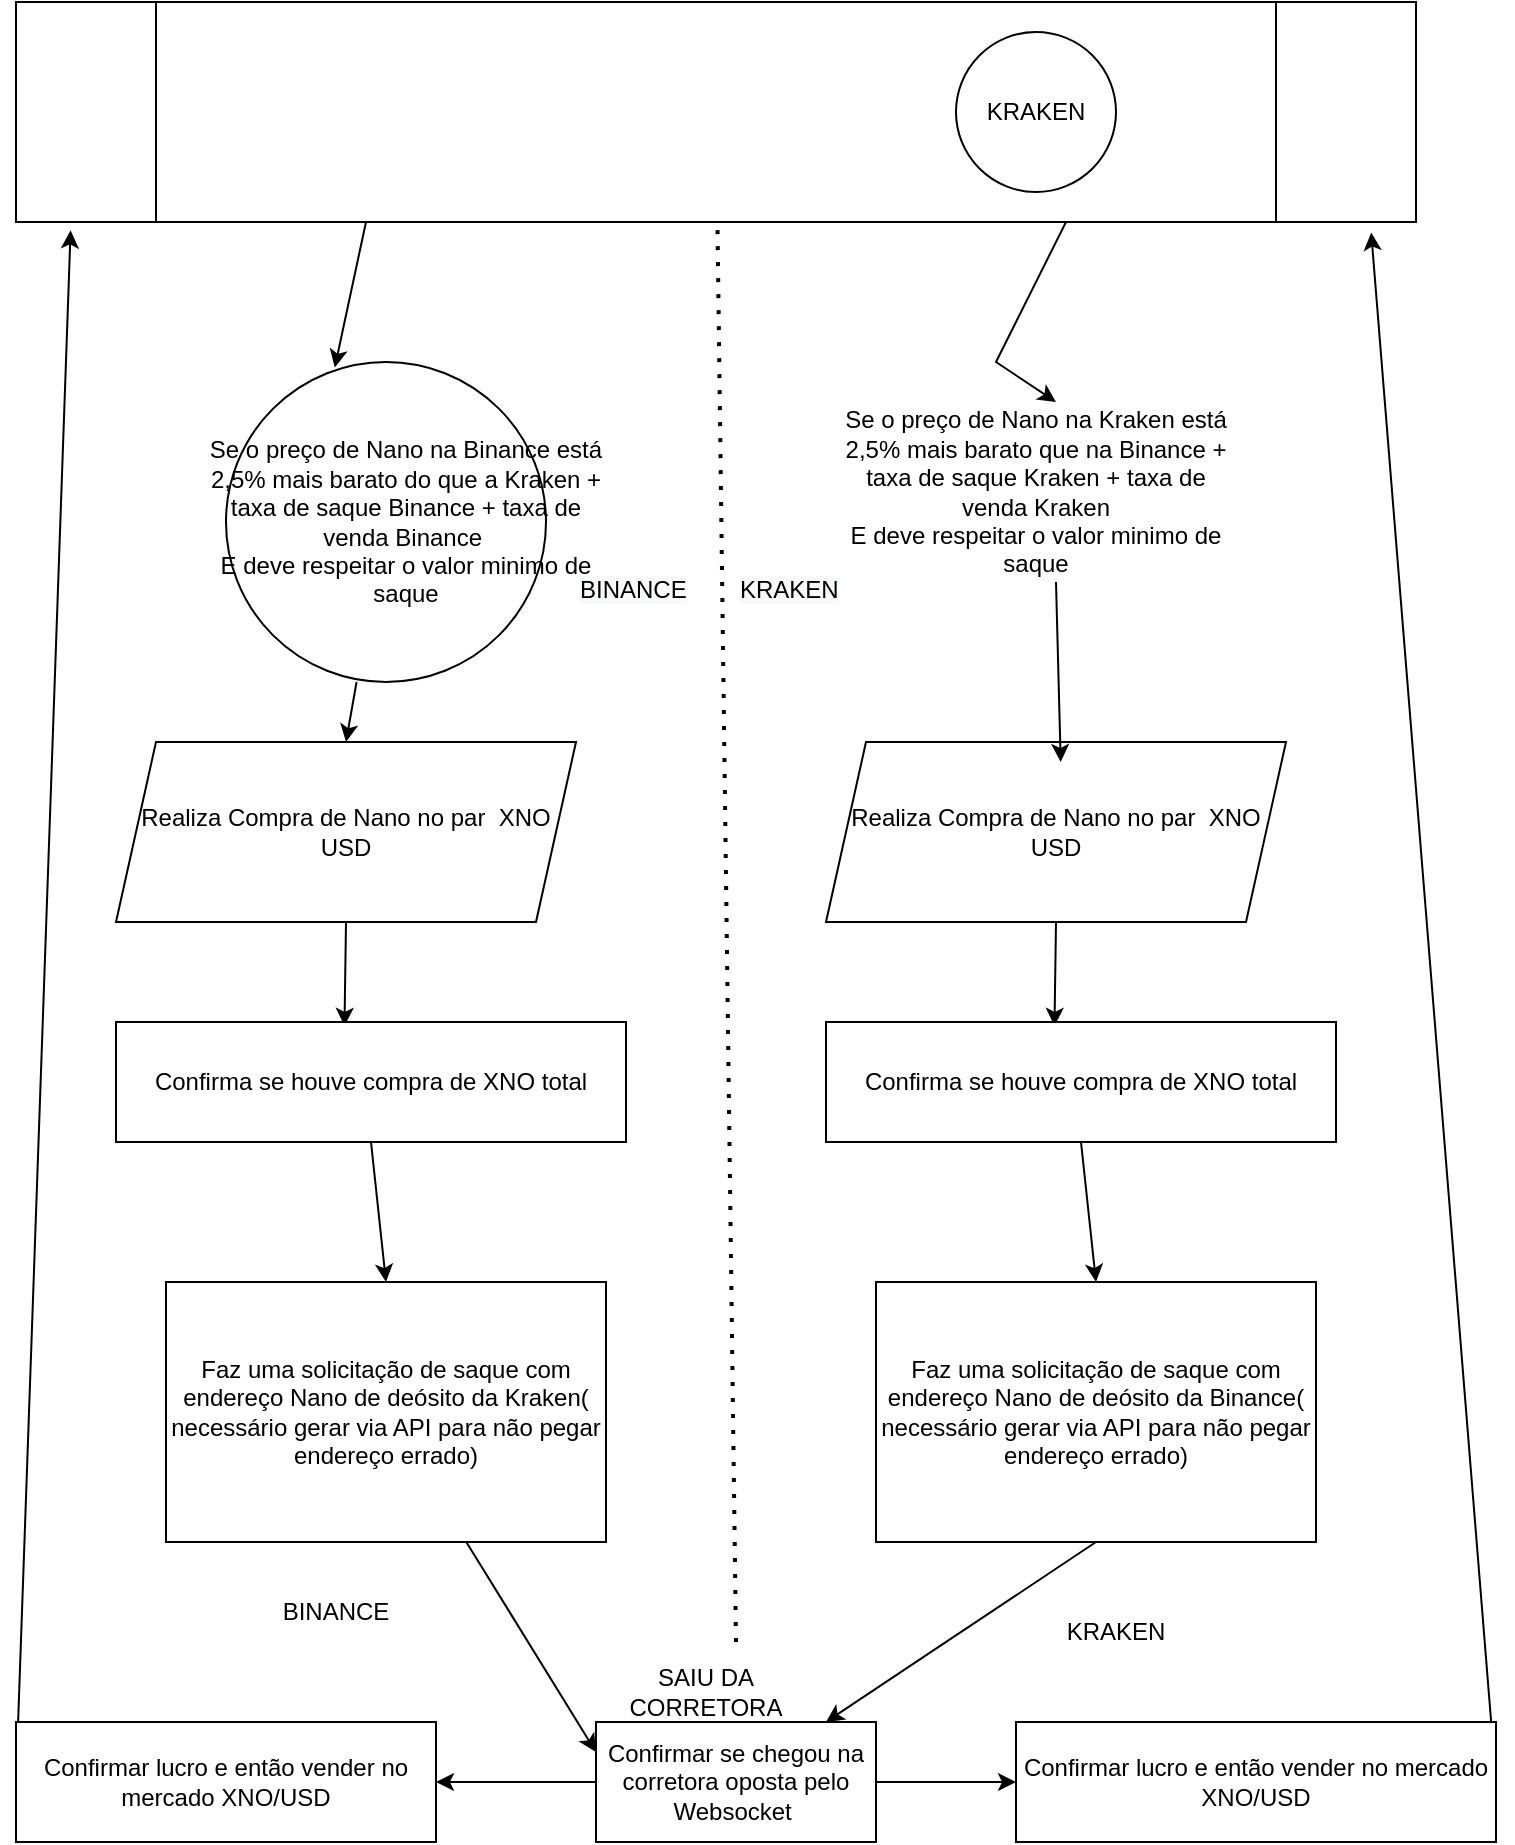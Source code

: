 <mxfile version="18.0.1" type="device" pages="2"><diagram name="Page-1" id="90a13364-a465-7bf4-72fc-28e22215d7a0"><mxGraphModel dx="2535.5" dy="539" grid="1" gridSize="10" guides="1" tooltips="1" connect="1" arrows="1" fold="1" page="1" pageScale="1.5" pageWidth="1169" pageHeight="826" background="none" math="0" shadow="0"><root><mxCell id="0" style=";html=1;"/><mxCell id="1" style=";html=1;" parent="0"/><mxCell id="PG17m8fUVA74Rcz55I5S-16" style="edgeStyle=none;rounded=0;orthogonalLoop=1;jettySize=auto;html=1;exitX=0.75;exitY=1;exitDx=0;exitDy=0;" parent="1" source="PG17m8fUVA74Rcz55I5S-14" edge="1"><mxGeometry relative="1" as="geometry"><mxPoint x="520" y="240" as="targetPoint"/><Array as="points"><mxPoint x="490" y="220"/></Array></mxGeometry></mxCell><mxCell id="PG17m8fUVA74Rcz55I5S-17" style="edgeStyle=none;rounded=0;orthogonalLoop=1;jettySize=auto;html=1;exitX=0.25;exitY=1;exitDx=0;exitDy=0;entryX=0.34;entryY=0.017;entryDx=0;entryDy=0;entryPerimeter=0;" parent="1" source="PG17m8fUVA74Rcz55I5S-14" target="PG17m8fUVA74Rcz55I5S-18" edge="1"><mxGeometry relative="1" as="geometry"><mxPoint x="210" y="240" as="targetPoint"/></mxGeometry></mxCell><mxCell id="PG17m8fUVA74Rcz55I5S-14" value="" style="shape=process;whiteSpace=wrap;html=1;backgroundOutline=1;" parent="1" vertex="1"><mxGeometry y="40" width="700" height="110" as="geometry"/></mxCell><mxCell id="PG17m8fUVA74Rcz55I5S-18" value="" style="ellipse;whiteSpace=wrap;html=1;aspect=fixed;" parent="1" vertex="1"><mxGeometry x="105" y="220" width="160" height="160" as="geometry"/></mxCell><mxCell id="PG17m8fUVA74Rcz55I5S-19" value="KRAKEN" style="ellipse;whiteSpace=wrap;html=1;aspect=fixed;" parent="1" vertex="1"><mxGeometry x="470" y="55" width="80" height="80" as="geometry"/></mxCell><mxCell id="PG17m8fUVA74Rcz55I5S-20" value="Se o preço de Nano na Kraken está 2,5% mais barato que na Binance + taxa de saque Kraken + taxa de venda Kraken&lt;br&gt;E deve respeitar o valor minimo de saque" style="text;html=1;strokeColor=none;fillColor=none;align=center;verticalAlign=middle;whiteSpace=wrap;rounded=0;" parent="1" vertex="1"><mxGeometry x="410" y="260" width="200" height="50" as="geometry"/></mxCell><mxCell id="PG17m8fUVA74Rcz55I5S-21" value="Se o preço de Nano na Binance está 2,5% mais barato do que a Kraken + taxa de saque Binance + taxa de venda Binance&amp;nbsp;&lt;br&gt;E deve respeitar o valor minimo de saque" style="text;html=1;strokeColor=none;fillColor=none;align=center;verticalAlign=middle;whiteSpace=wrap;rounded=0;" parent="1" vertex="1"><mxGeometry x="95" y="270" width="200" height="60" as="geometry"/></mxCell><mxCell id="PG17m8fUVA74Rcz55I5S-27" style="edgeStyle=none;rounded=0;orthogonalLoop=1;jettySize=auto;html=1;exitX=0.5;exitY=1;exitDx=0;exitDy=0;entryX=0.448;entryY=0.033;entryDx=0;entryDy=0;entryPerimeter=0;" parent="1" source="PG17m8fUVA74Rcz55I5S-22" target="PG17m8fUVA74Rcz55I5S-26" edge="1"><mxGeometry relative="1" as="geometry"/></mxCell><mxCell id="PG17m8fUVA74Rcz55I5S-22" value="Realiza Compra de Nano no par&amp;nbsp; XNO USD" style="shape=parallelogram;perimeter=parallelogramPerimeter;whiteSpace=wrap;html=1;fixedSize=1;" parent="1" vertex="1"><mxGeometry x="405" y="410" width="230" height="90" as="geometry"/></mxCell><mxCell id="PG17m8fUVA74Rcz55I5S-23" value="Realiza Compra de Nano no par&amp;nbsp; XNO USD" style="shape=parallelogram;perimeter=parallelogramPerimeter;whiteSpace=wrap;html=1;fixedSize=1;" parent="1" vertex="1"><mxGeometry x="50" y="410" width="230" height="90" as="geometry"/></mxCell><mxCell id="PG17m8fUVA74Rcz55I5S-24" value="" style="endArrow=classic;html=1;rounded=0;exitX=0.408;exitY=1;exitDx=0;exitDy=0;exitPerimeter=0;entryX=0.5;entryY=0;entryDx=0;entryDy=0;" parent="1" source="PG17m8fUVA74Rcz55I5S-18" target="PG17m8fUVA74Rcz55I5S-23" edge="1"><mxGeometry width="50" height="50" relative="1" as="geometry"><mxPoint x="350" y="370" as="sourcePoint"/><mxPoint x="400" y="320" as="targetPoint"/></mxGeometry></mxCell><mxCell id="PG17m8fUVA74Rcz55I5S-25" value="" style="endArrow=classic;html=1;rounded=0;exitX=0.408;exitY=1;exitDx=0;exitDy=0;exitPerimeter=0;entryX=0.5;entryY=0;entryDx=0;entryDy=0;" parent="1" edge="1"><mxGeometry width="50" height="50" relative="1" as="geometry"><mxPoint x="520" y="330" as="sourcePoint"/><mxPoint x="522.36" y="420" as="targetPoint"/></mxGeometry></mxCell><mxCell id="PG17m8fUVA74Rcz55I5S-29" style="edgeStyle=none;rounded=0;orthogonalLoop=1;jettySize=auto;html=1;exitX=0.5;exitY=1;exitDx=0;exitDy=0;entryX=0.5;entryY=0;entryDx=0;entryDy=0;" parent="1" source="PG17m8fUVA74Rcz55I5S-26" target="PG17m8fUVA74Rcz55I5S-28" edge="1"><mxGeometry relative="1" as="geometry"/></mxCell><mxCell id="PG17m8fUVA74Rcz55I5S-26" value="Confirma se houve compra de XNO total" style="rounded=0;whiteSpace=wrap;html=1;" parent="1" vertex="1"><mxGeometry x="405" y="550" width="255" height="60" as="geometry"/></mxCell><mxCell id="PG17m8fUVA74Rcz55I5S-32" style="edgeStyle=none;rounded=0;orthogonalLoop=1;jettySize=auto;html=1;exitX=0.5;exitY=1;exitDx=0;exitDy=0;" parent="1" source="PG17m8fUVA74Rcz55I5S-28" target="PG17m8fUVA74Rcz55I5S-31" edge="1"><mxGeometry relative="1" as="geometry"/></mxCell><mxCell id="PG17m8fUVA74Rcz55I5S-28" value="Faz uma solicitação de saque com endereço Nano de deósito da Binance( necessário gerar via API para não pegar endereço errado)" style="rounded=0;whiteSpace=wrap;html=1;" parent="1" vertex="1"><mxGeometry x="430" y="680" width="220" height="130" as="geometry"/></mxCell><mxCell id="PG17m8fUVA74Rcz55I5S-30" value="SAIU DA CORRETORA" style="text;html=1;strokeColor=none;fillColor=none;align=center;verticalAlign=middle;whiteSpace=wrap;rounded=0;" parent="1" vertex="1"><mxGeometry x="285" y="870" width="120" height="30" as="geometry"/></mxCell><mxCell id="PG17m8fUVA74Rcz55I5S-34" style="edgeStyle=none;rounded=0;orthogonalLoop=1;jettySize=auto;html=1;entryX=1;entryY=0.5;entryDx=0;entryDy=0;" parent="1" source="PG17m8fUVA74Rcz55I5S-31" target="PG17m8fUVA74Rcz55I5S-33" edge="1"><mxGeometry relative="1" as="geometry"/></mxCell><mxCell id="PG17m8fUVA74Rcz55I5S-44" style="edgeStyle=none;rounded=0;orthogonalLoop=1;jettySize=auto;html=1;exitX=1;exitY=0.5;exitDx=0;exitDy=0;" parent="1" source="PG17m8fUVA74Rcz55I5S-31" target="PG17m8fUVA74Rcz55I5S-43" edge="1"><mxGeometry relative="1" as="geometry"/></mxCell><mxCell id="PG17m8fUVA74Rcz55I5S-31" value="Confirmar se chegou na corretora oposta pelo Websocket&amp;nbsp;" style="rounded=0;whiteSpace=wrap;html=1;" parent="1" vertex="1"><mxGeometry x="290" y="900" width="140" height="60" as="geometry"/></mxCell><mxCell id="PG17m8fUVA74Rcz55I5S-52" style="edgeStyle=none;rounded=0;orthogonalLoop=1;jettySize=auto;html=1;exitX=0;exitY=0.5;exitDx=0;exitDy=0;entryX=0.039;entryY=1.038;entryDx=0;entryDy=0;entryPerimeter=0;" parent="1" source="PG17m8fUVA74Rcz55I5S-33" target="PG17m8fUVA74Rcz55I5S-14" edge="1"><mxGeometry relative="1" as="geometry"><mxPoint x="20" y="180" as="targetPoint"/></mxGeometry></mxCell><mxCell id="PG17m8fUVA74Rcz55I5S-33" value="Confirmar lucro e então vender no mercado XNO/USD" style="rounded=0;whiteSpace=wrap;html=1;" parent="1" vertex="1"><mxGeometry y="900" width="210" height="60" as="geometry"/></mxCell><mxCell id="PG17m8fUVA74Rcz55I5S-35" style="edgeStyle=none;rounded=0;orthogonalLoop=1;jettySize=auto;html=1;exitX=0.5;exitY=1;exitDx=0;exitDy=0;entryX=0.448;entryY=0.033;entryDx=0;entryDy=0;entryPerimeter=0;" parent="1" target="PG17m8fUVA74Rcz55I5S-37" edge="1"><mxGeometry relative="1" as="geometry"><mxPoint x="165" y="500" as="sourcePoint"/></mxGeometry></mxCell><mxCell id="PG17m8fUVA74Rcz55I5S-36" style="edgeStyle=none;rounded=0;orthogonalLoop=1;jettySize=auto;html=1;exitX=0.5;exitY=1;exitDx=0;exitDy=0;entryX=0.5;entryY=0;entryDx=0;entryDy=0;" parent="1" source="PG17m8fUVA74Rcz55I5S-37" target="PG17m8fUVA74Rcz55I5S-38" edge="1"><mxGeometry relative="1" as="geometry"/></mxCell><mxCell id="PG17m8fUVA74Rcz55I5S-37" value="Confirma se houve compra de XNO total" style="rounded=0;whiteSpace=wrap;html=1;" parent="1" vertex="1"><mxGeometry x="50" y="550" width="255" height="60" as="geometry"/></mxCell><mxCell id="PG17m8fUVA74Rcz55I5S-45" style="edgeStyle=none;rounded=0;orthogonalLoop=1;jettySize=auto;html=1;entryX=0;entryY=0.25;entryDx=0;entryDy=0;" parent="1" source="PG17m8fUVA74Rcz55I5S-38" target="PG17m8fUVA74Rcz55I5S-31" edge="1"><mxGeometry relative="1" as="geometry"/></mxCell><mxCell id="PG17m8fUVA74Rcz55I5S-38" value="Faz uma solicitação de saque com endereço Nano de deósito da Kraken( necessário gerar via API para não pegar endereço errado)" style="rounded=0;whiteSpace=wrap;html=1;" parent="1" vertex="1"><mxGeometry x="75" y="680" width="220" height="130" as="geometry"/></mxCell><mxCell id="PG17m8fUVA74Rcz55I5S-51" style="edgeStyle=none;rounded=0;orthogonalLoop=1;jettySize=auto;html=1;exitX=1;exitY=0.5;exitDx=0;exitDy=0;entryX=0.968;entryY=1.048;entryDx=0;entryDy=0;entryPerimeter=0;" parent="1" source="PG17m8fUVA74Rcz55I5S-43" target="PG17m8fUVA74Rcz55I5S-14" edge="1"><mxGeometry relative="1" as="geometry"><mxPoint x="660" y="160" as="targetPoint"/></mxGeometry></mxCell><mxCell id="PG17m8fUVA74Rcz55I5S-43" value="Confirmar lucro e então vender no mercado XNO/USD" style="rounded=0;whiteSpace=wrap;html=1;" parent="1" vertex="1"><mxGeometry x="500" y="900" width="240" height="60" as="geometry"/></mxCell><mxCell id="PG17m8fUVA74Rcz55I5S-46" value="BINANCE" style="text;html=1;strokeColor=none;fillColor=none;align=center;verticalAlign=middle;whiteSpace=wrap;rounded=0;" parent="1" vertex="1"><mxGeometry x="130" y="830" width="60" height="30" as="geometry"/></mxCell><mxCell id="PG17m8fUVA74Rcz55I5S-47" value="KRAKEN" style="text;html=1;strokeColor=none;fillColor=none;align=center;verticalAlign=middle;whiteSpace=wrap;rounded=0;" parent="1" vertex="1"><mxGeometry x="520" y="840" width="60" height="30" as="geometry"/></mxCell><mxCell id="PG17m8fUVA74Rcz55I5S-48" value="" style="endArrow=none;dashed=1;html=1;dashPattern=1 3;strokeWidth=2;rounded=0;" parent="1" edge="1" target="PG17m8fUVA74Rcz55I5S-14"><mxGeometry width="50" height="50" relative="1" as="geometry"><mxPoint x="360" y="860" as="sourcePoint"/><mxPoint x="360" y="160" as="targetPoint"/></mxGeometry></mxCell><mxCell id="PG17m8fUVA74Rcz55I5S-49" value="&lt;span style=&quot;color: rgb(0, 0, 0); font-family: Helvetica; font-size: 12px; font-style: normal; font-variant-ligatures: normal; font-variant-caps: normal; font-weight: 400; letter-spacing: normal; orphans: 2; text-align: center; text-indent: 0px; text-transform: none; widows: 2; word-spacing: 0px; -webkit-text-stroke-width: 0px; background-color: rgb(248, 249, 250); text-decoration-thickness: initial; text-decoration-style: initial; text-decoration-color: initial; float: none; display: inline !important;&quot;&gt;BINANCE&lt;/span&gt;" style="text;whiteSpace=wrap;html=1;" parent="1" vertex="1"><mxGeometry x="280" y="320" width="80" height="30" as="geometry"/></mxCell><mxCell id="PG17m8fUVA74Rcz55I5S-50" value="&lt;span style=&quot;color: rgb(0, 0, 0); font-family: Helvetica; font-size: 12px; font-style: normal; font-variant-ligatures: normal; font-variant-caps: normal; font-weight: 400; letter-spacing: normal; orphans: 2; text-align: center; text-indent: 0px; text-transform: none; widows: 2; word-spacing: 0px; -webkit-text-stroke-width: 0px; background-color: rgb(248, 249, 250); text-decoration-thickness: initial; text-decoration-style: initial; text-decoration-color: initial; float: none; display: inline !important;&quot;&gt;KRAKEN&lt;/span&gt;" style="text;whiteSpace=wrap;html=1;" parent="1" vertex="1"><mxGeometry x="360" y="320" width="70" height="30" as="geometry"/></mxCell></root></mxGraphModel></diagram><diagram id="1VpXEDzKXMf_W8ZK4RJp" name="Page-2"><mxGraphModel dx="1596" dy="806" grid="1" gridSize="10" guides="1" tooltips="1" connect="1" arrows="1" fold="1" page="1" pageScale="1" pageWidth="850" pageHeight="1100" math="0" shadow="0"><root><mxCell id="0"/><mxCell id="1" parent="0"/><mxCell id="9dGLjdecV-eszgPYlhmv-103" style="edgeStyle=none;rounded=0;orthogonalLoop=1;jettySize=auto;html=1;entryX=0.464;entryY=-0.024;entryDx=0;entryDy=0;entryPerimeter=0;" edge="1" parent="1" source="R8MO0tBEODDlzNJTWZQx-1" target="R8MO0tBEODDlzNJTWZQx-2"><mxGeometry relative="1" as="geometry"/></mxCell><mxCell id="R8MO0tBEODDlzNJTWZQx-1" value="Início" style="ellipse;whiteSpace=wrap;html=1;aspect=fixed;" vertex="1" parent="1"><mxGeometry x="270" y="80" width="150" height="150" as="geometry"/></mxCell><mxCell id="9dGLjdecV-eszgPYlhmv-4" style="edgeStyle=orthogonalEdgeStyle;rounded=0;orthogonalLoop=1;jettySize=auto;html=1;exitX=0.5;exitY=1;exitDx=0;exitDy=0;entryX=0.5;entryY=0;entryDx=0;entryDy=0;" edge="1" parent="1" source="R8MO0tBEODDlzNJTWZQx-2" target="9dGLjdecV-eszgPYlhmv-3"><mxGeometry relative="1" as="geometry"/></mxCell><mxCell id="9dGLjdecV-eszgPYlhmv-5" style="edgeStyle=orthogonalEdgeStyle;rounded=0;orthogonalLoop=1;jettySize=auto;html=1;exitX=0;exitY=1;exitDx=0;exitDy=0;entryX=0.639;entryY=0.022;entryDx=0;entryDy=0;entryPerimeter=0;" edge="1" parent="1" source="R8MO0tBEODDlzNJTWZQx-2" target="9dGLjdecV-eszgPYlhmv-2"><mxGeometry relative="1" as="geometry"/></mxCell><mxCell id="9dGLjdecV-eszgPYlhmv-12" style="edgeStyle=orthogonalEdgeStyle;rounded=0;orthogonalLoop=1;jettySize=auto;html=1;exitX=1;exitY=0.5;exitDx=0;exitDy=0;entryX=0.5;entryY=0;entryDx=0;entryDy=0;" edge="1" parent="1" source="R8MO0tBEODDlzNJTWZQx-2" target="9dGLjdecV-eszgPYlhmv-1"><mxGeometry relative="1" as="geometry"/></mxCell><mxCell id="R8MO0tBEODDlzNJTWZQx-2" value="Qual corretora com menor preço:&lt;br&gt;Condições:&lt;br&gt;-XNO/USD&lt;br&gt;-Taxa Compra&amp;nbsp;&lt;br&gt;-Taxa Saque" style="ellipse;whiteSpace=wrap;html=1;" vertex="1" parent="1"><mxGeometry x="250" y="260" width="230" height="170" as="geometry"/></mxCell><mxCell id="9dGLjdecV-eszgPYlhmv-15" style="rounded=0;orthogonalLoop=1;jettySize=auto;html=1;exitX=0.5;exitY=1;exitDx=0;exitDy=0;entryX=0.5;entryY=0;entryDx=0;entryDy=0;" edge="1" parent="1" source="9dGLjdecV-eszgPYlhmv-1" target="9dGLjdecV-eszgPYlhmv-100"><mxGeometry relative="1" as="geometry"><mxPoint x="720" y="580" as="targetPoint"/></mxGeometry></mxCell><mxCell id="9dGLjdecV-eszgPYlhmv-1" value="KRAKEN" style="shape=parallelogram;perimeter=parallelogramPerimeter;whiteSpace=wrap;html=1;fixedSize=1;" vertex="1" parent="1"><mxGeometry x="660" y="490" width="120" height="60" as="geometry"/></mxCell><mxCell id="9dGLjdecV-eszgPYlhmv-16" style="edgeStyle=none;rounded=0;orthogonalLoop=1;jettySize=auto;html=1;exitX=0.5;exitY=1;exitDx=0;exitDy=0;entryX=0.5;entryY=0;entryDx=0;entryDy=0;" edge="1" parent="1" source="9dGLjdecV-eszgPYlhmv-2" target="9dGLjdecV-eszgPYlhmv-23"><mxGeometry relative="1" as="geometry"><mxPoint x="80" y="590" as="targetPoint"/></mxGeometry></mxCell><mxCell id="9dGLjdecV-eszgPYlhmv-2" value="BINANCE" style="shape=parallelogram;perimeter=parallelogramPerimeter;whiteSpace=wrap;html=1;fixedSize=1;" vertex="1" parent="1"><mxGeometry x="20" y="500" width="120" height="60" as="geometry"/></mxCell><mxCell id="9dGLjdecV-eszgPYlhmv-14" style="rounded=0;orthogonalLoop=1;jettySize=auto;html=1;exitX=0.5;exitY=1;exitDx=0;exitDy=0;" edge="1" parent="1" source="9dGLjdecV-eszgPYlhmv-3"><mxGeometry relative="1" as="geometry"><mxPoint x="440" y="600" as="targetPoint"/></mxGeometry></mxCell><mxCell id="9dGLjdecV-eszgPYlhmv-3" value="GEMINI" style="shape=parallelogram;perimeter=parallelogramPerimeter;whiteSpace=wrap;html=1;fixedSize=1;" vertex="1" parent="1"><mxGeometry x="380" y="490" width="120" height="60" as="geometry"/></mxCell><mxCell id="9dGLjdecV-eszgPYlhmv-17" value="GEMINI&lt;br&gt;" style="rounded=0;whiteSpace=wrap;html=1;" vertex="1" parent="1"><mxGeometry x="137.5" y="740" width="75" height="40" as="geometry"/></mxCell><mxCell id="9dGLjdecV-eszgPYlhmv-40" style="edgeStyle=none;rounded=0;orthogonalLoop=1;jettySize=auto;html=1;exitX=0.5;exitY=1;exitDx=0;exitDy=0;entryX=0.5;entryY=0;entryDx=0;entryDy=0;" edge="1" parent="1" source="9dGLjdecV-eszgPYlhmv-18" target="9dGLjdecV-eszgPYlhmv-27"><mxGeometry relative="1" as="geometry"/></mxCell><mxCell id="9dGLjdecV-eszgPYlhmv-18" value="KRAKEN" style="rounded=0;whiteSpace=wrap;html=1;" vertex="1" parent="1"><mxGeometry x="35" y="740" width="75" height="40" as="geometry"/></mxCell><mxCell id="9dGLjdecV-eszgPYlhmv-25" style="edgeStyle=none;rounded=0;orthogonalLoop=1;jettySize=auto;html=1;entryX=0;entryY=0.5;entryDx=0;entryDy=0;" edge="1" parent="1" source="9dGLjdecV-eszgPYlhmv-23" target="9dGLjdecV-eszgPYlhmv-17"><mxGeometry relative="1" as="geometry"/></mxCell><mxCell id="9dGLjdecV-eszgPYlhmv-26" style="edgeStyle=none;rounded=0;orthogonalLoop=1;jettySize=auto;html=1;exitX=0.5;exitY=1;exitDx=0;exitDy=0;entryX=0.5;entryY=0;entryDx=0;entryDy=0;" edge="1" parent="1" source="9dGLjdecV-eszgPYlhmv-23" target="9dGLjdecV-eszgPYlhmv-18"><mxGeometry relative="1" as="geometry"/></mxCell><mxCell id="9dGLjdecV-eszgPYlhmv-23" value="&lt;span style=&quot;&quot;&gt;Qual corretora com maior preço de venda:&lt;/span&gt;&lt;br style=&quot;&quot;&gt;&lt;span style=&quot;&quot;&gt;Condições:&lt;/span&gt;&lt;br style=&quot;&quot;&gt;&lt;span style=&quot;&quot;&gt;-Taxa de Venda&lt;/span&gt;&lt;br style=&quot;&quot;&gt;&lt;span style=&quot;&quot;&gt;-Preço XNO/USD&lt;/span&gt;" style="whiteSpace=wrap;html=1;aspect=fixed;" vertex="1" parent="1"><mxGeometry x="20" y="600" width="110" height="110" as="geometry"/></mxCell><mxCell id="9dGLjdecV-eszgPYlhmv-52" style="edgeStyle=none;rounded=0;orthogonalLoop=1;jettySize=auto;html=1;exitX=0.5;exitY=1;exitDx=0;exitDy=0;entryX=0.5;entryY=0;entryDx=0;entryDy=0;" edge="1" parent="1" source="9dGLjdecV-eszgPYlhmv-27" target="9dGLjdecV-eszgPYlhmv-48"><mxGeometry relative="1" as="geometry"/></mxCell><mxCell id="9dGLjdecV-eszgPYlhmv-27" value="Compra na Binance" style="whiteSpace=wrap;html=1;aspect=fixed;" vertex="1" parent="1"><mxGeometry x="40" y="800" width="50" height="50" as="geometry"/></mxCell><mxCell id="9dGLjdecV-eszgPYlhmv-49" style="edgeStyle=none;rounded=0;orthogonalLoop=1;jettySize=auto;html=1;entryX=0.5;entryY=0;entryDx=0;entryDy=0;" edge="1" parent="1" source="9dGLjdecV-eszgPYlhmv-31" target="9dGLjdecV-eszgPYlhmv-47"><mxGeometry relative="1" as="geometry"/></mxCell><mxCell id="9dGLjdecV-eszgPYlhmv-31" value="Compra na Binance" style="whiteSpace=wrap;html=1;aspect=fixed;" vertex="1" parent="1"><mxGeometry x="150" y="800" width="50" height="50" as="geometry"/></mxCell><mxCell id="9dGLjdecV-eszgPYlhmv-32" style="edgeStyle=none;rounded=0;orthogonalLoop=1;jettySize=auto;html=1;exitX=0.5;exitY=1;exitDx=0;exitDy=0;entryX=0.5;entryY=0;entryDx=0;entryDy=0;" edge="1" parent="1" source="9dGLjdecV-eszgPYlhmv-17" target="9dGLjdecV-eszgPYlhmv-31"><mxGeometry relative="1" as="geometry"><mxPoint x="202.5" y="730" as="sourcePoint"/><mxPoint x="147.5" y="817.5" as="targetPoint"/></mxGeometry></mxCell><mxCell id="9dGLjdecV-eszgPYlhmv-33" value="Vende na Kraken" style="rounded=0;whiteSpace=wrap;html=1;" vertex="1" parent="1"><mxGeometry x="30" y="1120" width="75" height="40" as="geometry"/></mxCell><mxCell id="9dGLjdecV-eszgPYlhmv-34" value="Vende na Gemini" style="rounded=0;whiteSpace=wrap;html=1;" vertex="1" parent="1"><mxGeometry x="140" y="1120" width="75" height="40" as="geometry"/></mxCell><mxCell id="9dGLjdecV-eszgPYlhmv-43" style="edgeStyle=none;rounded=0;orthogonalLoop=1;jettySize=auto;html=1;exitX=0.5;exitY=1;exitDx=0;exitDy=0;entryX=0.5;entryY=0;entryDx=0;entryDy=0;" edge="1" parent="1" source="9dGLjdecV-eszgPYlhmv-35" target="9dGLjdecV-eszgPYlhmv-37"><mxGeometry relative="1" as="geometry"/></mxCell><mxCell id="9dGLjdecV-eszgPYlhmv-35" value="Pede Saque Binance para Kraken" style="whiteSpace=wrap;html=1;aspect=fixed;" vertex="1" parent="1"><mxGeometry x="30" y="940" width="70" height="70" as="geometry"/></mxCell><mxCell id="9dGLjdecV-eszgPYlhmv-45" style="edgeStyle=none;rounded=0;orthogonalLoop=1;jettySize=auto;html=1;exitX=0.5;exitY=1;exitDx=0;exitDy=0;entryX=0.5;entryY=0;entryDx=0;entryDy=0;" edge="1" parent="1" source="9dGLjdecV-eszgPYlhmv-36" target="9dGLjdecV-eszgPYlhmv-38"><mxGeometry relative="1" as="geometry"/></mxCell><mxCell id="9dGLjdecV-eszgPYlhmv-36" value="Pede Saque Binance para Gemini" style="whiteSpace=wrap;html=1;aspect=fixed;" vertex="1" parent="1"><mxGeometry x="142.5" y="950" width="70" height="70" as="geometry"/></mxCell><mxCell id="9dGLjdecV-eszgPYlhmv-44" style="edgeStyle=none;rounded=0;orthogonalLoop=1;jettySize=auto;html=1;exitX=0.5;exitY=1;exitDx=0;exitDy=0;entryX=0.5;entryY=0;entryDx=0;entryDy=0;" edge="1" parent="1" source="9dGLjdecV-eszgPYlhmv-37" target="9dGLjdecV-eszgPYlhmv-33"><mxGeometry relative="1" as="geometry"/></mxCell><mxCell id="9dGLjdecV-eszgPYlhmv-37" value="Confirma depósito Kraken" style="whiteSpace=wrap;html=1;aspect=fixed;" vertex="1" parent="1"><mxGeometry x="30" y="1040" width="70" height="70" as="geometry"/></mxCell><mxCell id="9dGLjdecV-eszgPYlhmv-46" style="edgeStyle=none;rounded=0;orthogonalLoop=1;jettySize=auto;html=1;exitX=0.5;exitY=1;exitDx=0;exitDy=0;entryX=0.5;entryY=0;entryDx=0;entryDy=0;" edge="1" parent="1" source="9dGLjdecV-eszgPYlhmv-38" target="9dGLjdecV-eszgPYlhmv-34"><mxGeometry relative="1" as="geometry"/></mxCell><mxCell id="9dGLjdecV-eszgPYlhmv-38" value="Confirma depósito Gemini" style="whiteSpace=wrap;html=1;aspect=fixed;" vertex="1" parent="1"><mxGeometry x="145" y="1040" width="70" height="70" as="geometry"/></mxCell><mxCell id="9dGLjdecV-eszgPYlhmv-50" style="edgeStyle=none;rounded=0;orthogonalLoop=1;jettySize=auto;html=1;exitX=0.5;exitY=1;exitDx=0;exitDy=0;entryX=0.5;entryY=0;entryDx=0;entryDy=0;" edge="1" parent="1" source="9dGLjdecV-eszgPYlhmv-47" target="9dGLjdecV-eszgPYlhmv-36"><mxGeometry relative="1" as="geometry"/></mxCell><mxCell id="9dGLjdecV-eszgPYlhmv-47" value="Confirma que comprou" style="rounded=0;whiteSpace=wrap;html=1;" vertex="1" parent="1"><mxGeometry x="132.5" y="890" width="90" height="50" as="geometry"/></mxCell><mxCell id="9dGLjdecV-eszgPYlhmv-51" style="edgeStyle=none;rounded=0;orthogonalLoop=1;jettySize=auto;html=1;exitX=0.5;exitY=1;exitDx=0;exitDy=0;entryX=0.5;entryY=0;entryDx=0;entryDy=0;" edge="1" parent="1" source="9dGLjdecV-eszgPYlhmv-48" target="9dGLjdecV-eszgPYlhmv-35"><mxGeometry relative="1" as="geometry"/></mxCell><mxCell id="9dGLjdecV-eszgPYlhmv-48" value="Confirma que comprou" style="rounded=0;whiteSpace=wrap;html=1;" vertex="1" parent="1"><mxGeometry x="20" y="880" width="90" height="50" as="geometry"/></mxCell><mxCell id="9dGLjdecV-eszgPYlhmv-53" value="KRAKEN" style="rounded=0;whiteSpace=wrap;html=1;" vertex="1" parent="1"><mxGeometry x="467.5" y="740" width="75" height="40" as="geometry"/></mxCell><mxCell id="9dGLjdecV-eszgPYlhmv-54" style="edgeStyle=none;rounded=0;orthogonalLoop=1;jettySize=auto;html=1;exitX=0.5;exitY=1;exitDx=0;exitDy=0;entryX=0.5;entryY=0;entryDx=0;entryDy=0;" edge="1" parent="1" source="9dGLjdecV-eszgPYlhmv-55" target="9dGLjdecV-eszgPYlhmv-57"><mxGeometry relative="1" as="geometry"/></mxCell><mxCell id="9dGLjdecV-eszgPYlhmv-55" value="BINANCE" style="rounded=0;whiteSpace=wrap;html=1;" vertex="1" parent="1"><mxGeometry x="365" y="740" width="75" height="40" as="geometry"/></mxCell><mxCell id="9dGLjdecV-eszgPYlhmv-56" style="edgeStyle=none;rounded=0;orthogonalLoop=1;jettySize=auto;html=1;exitX=0.5;exitY=1;exitDx=0;exitDy=0;entryX=0.5;entryY=0;entryDx=0;entryDy=0;" edge="1" parent="1" source="9dGLjdecV-eszgPYlhmv-57"><mxGeometry relative="1" as="geometry"><mxPoint x="395" y="880" as="targetPoint"/></mxGeometry></mxCell><mxCell id="9dGLjdecV-eszgPYlhmv-57" value="Compra na Gemini" style="whiteSpace=wrap;html=1;aspect=fixed;" vertex="1" parent="1"><mxGeometry x="370" y="800" width="50" height="50" as="geometry"/></mxCell><mxCell id="9dGLjdecV-eszgPYlhmv-58" style="edgeStyle=none;rounded=0;orthogonalLoop=1;jettySize=auto;html=1;entryX=0.5;entryY=0;entryDx=0;entryDy=0;" edge="1" parent="1" source="9dGLjdecV-eszgPYlhmv-59" target="9dGLjdecV-eszgPYlhmv-72"><mxGeometry relative="1" as="geometry"/></mxCell><mxCell id="9dGLjdecV-eszgPYlhmv-59" value="Compra na Gemini" style="whiteSpace=wrap;html=1;aspect=fixed;" vertex="1" parent="1"><mxGeometry x="480" y="800" width="50" height="50" as="geometry"/></mxCell><mxCell id="9dGLjdecV-eszgPYlhmv-60" style="edgeStyle=none;rounded=0;orthogonalLoop=1;jettySize=auto;html=1;exitX=0.5;exitY=1;exitDx=0;exitDy=0;entryX=0.5;entryY=0;entryDx=0;entryDy=0;" edge="1" parent="1" source="9dGLjdecV-eszgPYlhmv-53" target="9dGLjdecV-eszgPYlhmv-59"><mxGeometry relative="1" as="geometry"><mxPoint x="532.5" y="730" as="sourcePoint"/><mxPoint x="477.5" y="817.5" as="targetPoint"/></mxGeometry></mxCell><mxCell id="9dGLjdecV-eszgPYlhmv-61" value="Vende na Binance" style="rounded=0;whiteSpace=wrap;html=1;" vertex="1" parent="1"><mxGeometry x="360" y="1120" width="75" height="40" as="geometry"/></mxCell><mxCell id="9dGLjdecV-eszgPYlhmv-62" value="Vende na Kraken" style="rounded=0;whiteSpace=wrap;html=1;" vertex="1" parent="1"><mxGeometry x="470" y="1120" width="75" height="40" as="geometry"/></mxCell><mxCell id="9dGLjdecV-eszgPYlhmv-63" style="edgeStyle=none;rounded=0;orthogonalLoop=1;jettySize=auto;html=1;exitX=0.5;exitY=1;exitDx=0;exitDy=0;entryX=0.5;entryY=0;entryDx=0;entryDy=0;" edge="1" parent="1" source="9dGLjdecV-eszgPYlhmv-64" target="9dGLjdecV-eszgPYlhmv-68"><mxGeometry relative="1" as="geometry"/></mxCell><mxCell id="9dGLjdecV-eszgPYlhmv-64" value="Pede Saque Gemini para Binance" style="whiteSpace=wrap;html=1;aspect=fixed;" vertex="1" parent="1"><mxGeometry x="360" y="940" width="70" height="70" as="geometry"/></mxCell><mxCell id="9dGLjdecV-eszgPYlhmv-65" style="edgeStyle=none;rounded=0;orthogonalLoop=1;jettySize=auto;html=1;exitX=0.5;exitY=1;exitDx=0;exitDy=0;entryX=0.5;entryY=0;entryDx=0;entryDy=0;" edge="1" parent="1" source="9dGLjdecV-eszgPYlhmv-66" target="9dGLjdecV-eszgPYlhmv-70"><mxGeometry relative="1" as="geometry"/></mxCell><mxCell id="9dGLjdecV-eszgPYlhmv-66" value="Pede Saque Gemini para Kraken" style="whiteSpace=wrap;html=1;aspect=fixed;" vertex="1" parent="1"><mxGeometry x="472.5" y="950" width="70" height="70" as="geometry"/></mxCell><mxCell id="9dGLjdecV-eszgPYlhmv-67" style="edgeStyle=none;rounded=0;orthogonalLoop=1;jettySize=auto;html=1;exitX=0.5;exitY=1;exitDx=0;exitDy=0;entryX=0.5;entryY=0;entryDx=0;entryDy=0;" edge="1" parent="1" source="9dGLjdecV-eszgPYlhmv-68" target="9dGLjdecV-eszgPYlhmv-61"><mxGeometry relative="1" as="geometry"/></mxCell><mxCell id="9dGLjdecV-eszgPYlhmv-68" value="Confirma depósito Binance" style="whiteSpace=wrap;html=1;aspect=fixed;" vertex="1" parent="1"><mxGeometry x="360" y="1040" width="70" height="70" as="geometry"/></mxCell><mxCell id="9dGLjdecV-eszgPYlhmv-69" style="edgeStyle=none;rounded=0;orthogonalLoop=1;jettySize=auto;html=1;exitX=0.5;exitY=1;exitDx=0;exitDy=0;entryX=0.5;entryY=0;entryDx=0;entryDy=0;" edge="1" parent="1" source="9dGLjdecV-eszgPYlhmv-70" target="9dGLjdecV-eszgPYlhmv-62"><mxGeometry relative="1" as="geometry"/></mxCell><mxCell id="9dGLjdecV-eszgPYlhmv-70" value="Confirma depósito Kraken" style="whiteSpace=wrap;html=1;aspect=fixed;" vertex="1" parent="1"><mxGeometry x="475" y="1040" width="70" height="70" as="geometry"/></mxCell><mxCell id="9dGLjdecV-eszgPYlhmv-71" style="edgeStyle=none;rounded=0;orthogonalLoop=1;jettySize=auto;html=1;exitX=0.5;exitY=1;exitDx=0;exitDy=0;entryX=0.5;entryY=0;entryDx=0;entryDy=0;" edge="1" parent="1" source="9dGLjdecV-eszgPYlhmv-72" target="9dGLjdecV-eszgPYlhmv-66"><mxGeometry relative="1" as="geometry"/></mxCell><mxCell id="9dGLjdecV-eszgPYlhmv-72" value="Confirma que comprou" style="rounded=0;whiteSpace=wrap;html=1;" vertex="1" parent="1"><mxGeometry x="462.5" y="890" width="90" height="50" as="geometry"/></mxCell><mxCell id="9dGLjdecV-eszgPYlhmv-73" style="edgeStyle=none;rounded=0;orthogonalLoop=1;jettySize=auto;html=1;exitX=0.5;exitY=1;exitDx=0;exitDy=0;entryX=0.5;entryY=0;entryDx=0;entryDy=0;" edge="1" parent="1" target="9dGLjdecV-eszgPYlhmv-64"><mxGeometry relative="1" as="geometry"><mxPoint x="395" y="930" as="sourcePoint"/></mxGeometry></mxCell><mxCell id="9dGLjdecV-eszgPYlhmv-74" value="Confirma que comprou" style="rounded=0;whiteSpace=wrap;html=1;" vertex="1" parent="1"><mxGeometry x="350" y="880" width="90" height="50" as="geometry"/></mxCell><mxCell id="9dGLjdecV-eszgPYlhmv-76" style="edgeStyle=none;rounded=0;orthogonalLoop=1;jettySize=auto;html=1;" edge="1" parent="1" source="9dGLjdecV-eszgPYlhmv-75" target="9dGLjdecV-eszgPYlhmv-55"><mxGeometry relative="1" as="geometry"/></mxCell><mxCell id="9dGLjdecV-eszgPYlhmv-77" style="edgeStyle=none;rounded=0;orthogonalLoop=1;jettySize=auto;html=1;entryX=0.416;entryY=-0.033;entryDx=0;entryDy=0;entryPerimeter=0;" edge="1" parent="1" source="9dGLjdecV-eszgPYlhmv-75" target="9dGLjdecV-eszgPYlhmv-53"><mxGeometry relative="1" as="geometry"/></mxCell><mxCell id="9dGLjdecV-eszgPYlhmv-75" value="Qual corretora com maior preço de venda:&lt;br&gt;Condições:&lt;br&gt;- diminuindoTaxa de Venda&lt;br&gt;-Preço XNO/USD" style="rounded=0;whiteSpace=wrap;html=1;" vertex="1" parent="1"><mxGeometry x="370" y="610" width="150" height="100" as="geometry"/></mxCell><mxCell id="9dGLjdecV-eszgPYlhmv-78" value="GEMINI" style="rounded=0;whiteSpace=wrap;html=1;" vertex="1" parent="1"><mxGeometry x="727.5" y="740" width="75" height="40" as="geometry"/></mxCell><mxCell id="9dGLjdecV-eszgPYlhmv-79" style="edgeStyle=none;rounded=0;orthogonalLoop=1;jettySize=auto;html=1;exitX=0.5;exitY=1;exitDx=0;exitDy=0;entryX=0.5;entryY=0;entryDx=0;entryDy=0;" edge="1" parent="1" source="9dGLjdecV-eszgPYlhmv-80" target="9dGLjdecV-eszgPYlhmv-82"><mxGeometry relative="1" as="geometry"/></mxCell><mxCell id="9dGLjdecV-eszgPYlhmv-80" value="BINANCE" style="rounded=0;whiteSpace=wrap;html=1;" vertex="1" parent="1"><mxGeometry x="625" y="740" width="75" height="40" as="geometry"/></mxCell><mxCell id="9dGLjdecV-eszgPYlhmv-81" style="edgeStyle=none;rounded=0;orthogonalLoop=1;jettySize=auto;html=1;exitX=0.5;exitY=1;exitDx=0;exitDy=0;entryX=0.5;entryY=0;entryDx=0;entryDy=0;" edge="1" parent="1" source="9dGLjdecV-eszgPYlhmv-82"><mxGeometry relative="1" as="geometry"><mxPoint x="655" y="880" as="targetPoint"/></mxGeometry></mxCell><mxCell id="9dGLjdecV-eszgPYlhmv-82" value="Compra na Binance" style="whiteSpace=wrap;html=1;aspect=fixed;" vertex="1" parent="1"><mxGeometry x="630" y="800" width="50" height="50" as="geometry"/></mxCell><mxCell id="9dGLjdecV-eszgPYlhmv-83" style="edgeStyle=none;rounded=0;orthogonalLoop=1;jettySize=auto;html=1;entryX=0.5;entryY=0;entryDx=0;entryDy=0;" edge="1" parent="1" source="9dGLjdecV-eszgPYlhmv-84" target="9dGLjdecV-eszgPYlhmv-97"><mxGeometry relative="1" as="geometry"/></mxCell><mxCell id="9dGLjdecV-eszgPYlhmv-84" value="Compra na Kraken" style="whiteSpace=wrap;html=1;aspect=fixed;" vertex="1" parent="1"><mxGeometry x="740" y="800" width="50" height="50" as="geometry"/></mxCell><mxCell id="9dGLjdecV-eszgPYlhmv-85" style="edgeStyle=none;rounded=0;orthogonalLoop=1;jettySize=auto;html=1;exitX=0.5;exitY=1;exitDx=0;exitDy=0;entryX=0.5;entryY=0;entryDx=0;entryDy=0;" edge="1" parent="1" source="9dGLjdecV-eszgPYlhmv-78" target="9dGLjdecV-eszgPYlhmv-84"><mxGeometry relative="1" as="geometry"><mxPoint x="792.5" y="730" as="sourcePoint"/><mxPoint x="737.5" y="817.5" as="targetPoint"/></mxGeometry></mxCell><mxCell id="9dGLjdecV-eszgPYlhmv-86" value="Vende na Binance" style="rounded=0;whiteSpace=wrap;html=1;" vertex="1" parent="1"><mxGeometry x="620" y="1120" width="75" height="40" as="geometry"/></mxCell><mxCell id="9dGLjdecV-eszgPYlhmv-87" value="Vende na Gemini" style="rounded=0;whiteSpace=wrap;html=1;" vertex="1" parent="1"><mxGeometry x="730" y="1120" width="75" height="40" as="geometry"/></mxCell><mxCell id="9dGLjdecV-eszgPYlhmv-88" style="edgeStyle=none;rounded=0;orthogonalLoop=1;jettySize=auto;html=1;exitX=0.5;exitY=1;exitDx=0;exitDy=0;entryX=0.5;entryY=0;entryDx=0;entryDy=0;" edge="1" parent="1" source="9dGLjdecV-eszgPYlhmv-89" target="9dGLjdecV-eszgPYlhmv-93"><mxGeometry relative="1" as="geometry"/></mxCell><mxCell id="9dGLjdecV-eszgPYlhmv-89" value="Pede Saque Kraken para Binance" style="whiteSpace=wrap;html=1;aspect=fixed;" vertex="1" parent="1"><mxGeometry x="620" y="940" width="70" height="70" as="geometry"/></mxCell><mxCell id="9dGLjdecV-eszgPYlhmv-90" style="edgeStyle=none;rounded=0;orthogonalLoop=1;jettySize=auto;html=1;exitX=0.5;exitY=1;exitDx=0;exitDy=0;entryX=0.5;entryY=0;entryDx=0;entryDy=0;" edge="1" parent="1" source="9dGLjdecV-eszgPYlhmv-91" target="9dGLjdecV-eszgPYlhmv-95"><mxGeometry relative="1" as="geometry"/></mxCell><mxCell id="9dGLjdecV-eszgPYlhmv-91" value="Pede Saque Kraken para Gemini" style="whiteSpace=wrap;html=1;aspect=fixed;" vertex="1" parent="1"><mxGeometry x="732.5" y="950" width="70" height="70" as="geometry"/></mxCell><mxCell id="9dGLjdecV-eszgPYlhmv-92" style="edgeStyle=none;rounded=0;orthogonalLoop=1;jettySize=auto;html=1;exitX=0.5;exitY=1;exitDx=0;exitDy=0;entryX=0.5;entryY=0;entryDx=0;entryDy=0;" edge="1" parent="1" source="9dGLjdecV-eszgPYlhmv-93" target="9dGLjdecV-eszgPYlhmv-86"><mxGeometry relative="1" as="geometry"/></mxCell><mxCell id="9dGLjdecV-eszgPYlhmv-93" value="Confirma depósito Binance" style="whiteSpace=wrap;html=1;aspect=fixed;" vertex="1" parent="1"><mxGeometry x="620" y="1040" width="70" height="70" as="geometry"/></mxCell><mxCell id="9dGLjdecV-eszgPYlhmv-94" style="edgeStyle=none;rounded=0;orthogonalLoop=1;jettySize=auto;html=1;exitX=0.5;exitY=1;exitDx=0;exitDy=0;entryX=0.5;entryY=0;entryDx=0;entryDy=0;" edge="1" parent="1" source="9dGLjdecV-eszgPYlhmv-95" target="9dGLjdecV-eszgPYlhmv-87"><mxGeometry relative="1" as="geometry"/></mxCell><mxCell id="9dGLjdecV-eszgPYlhmv-95" value="Confirma depósito Gemini" style="whiteSpace=wrap;html=1;aspect=fixed;" vertex="1" parent="1"><mxGeometry x="735" y="1040" width="70" height="70" as="geometry"/></mxCell><mxCell id="9dGLjdecV-eszgPYlhmv-96" style="edgeStyle=none;rounded=0;orthogonalLoop=1;jettySize=auto;html=1;exitX=0.5;exitY=1;exitDx=0;exitDy=0;entryX=0.5;entryY=0;entryDx=0;entryDy=0;" edge="1" parent="1" source="9dGLjdecV-eszgPYlhmv-97" target="9dGLjdecV-eszgPYlhmv-91"><mxGeometry relative="1" as="geometry"/></mxCell><mxCell id="9dGLjdecV-eszgPYlhmv-97" value="Confirma que comprou" style="rounded=0;whiteSpace=wrap;html=1;" vertex="1" parent="1"><mxGeometry x="722.5" y="890" width="90" height="50" as="geometry"/></mxCell><mxCell id="9dGLjdecV-eszgPYlhmv-98" style="edgeStyle=none;rounded=0;orthogonalLoop=1;jettySize=auto;html=1;exitX=0.5;exitY=1;exitDx=0;exitDy=0;entryX=0.5;entryY=0;entryDx=0;entryDy=0;" edge="1" parent="1" target="9dGLjdecV-eszgPYlhmv-89"><mxGeometry relative="1" as="geometry"><mxPoint x="655" y="930" as="sourcePoint"/></mxGeometry></mxCell><mxCell id="9dGLjdecV-eszgPYlhmv-99" value="Confirma que comprou" style="rounded=0;whiteSpace=wrap;html=1;" vertex="1" parent="1"><mxGeometry x="610" y="880" width="90" height="50" as="geometry"/></mxCell><mxCell id="9dGLjdecV-eszgPYlhmv-101" style="edgeStyle=none;rounded=0;orthogonalLoop=1;jettySize=auto;html=1;entryX=0.5;entryY=0;entryDx=0;entryDy=0;" edge="1" parent="1" source="9dGLjdecV-eszgPYlhmv-100" target="9dGLjdecV-eszgPYlhmv-80"><mxGeometry relative="1" as="geometry"/></mxCell><mxCell id="9dGLjdecV-eszgPYlhmv-102" style="edgeStyle=none;rounded=0;orthogonalLoop=1;jettySize=auto;html=1;entryX=0.5;entryY=0;entryDx=0;entryDy=0;" edge="1" parent="1" source="9dGLjdecV-eszgPYlhmv-100" target="9dGLjdecV-eszgPYlhmv-78"><mxGeometry relative="1" as="geometry"/></mxCell><mxCell id="9dGLjdecV-eszgPYlhmv-100" value="Qual corretora com maior preço de venda:&lt;br&gt;Condições:&lt;br&gt;- diminuindoTaxa de Venda&lt;br&gt;-Preço XNO/USD" style="rounded=0;whiteSpace=wrap;html=1;" vertex="1" parent="1"><mxGeometry x="642.5" y="600" width="160" height="100" as="geometry"/></mxCell></root></mxGraphModel></diagram></mxfile>